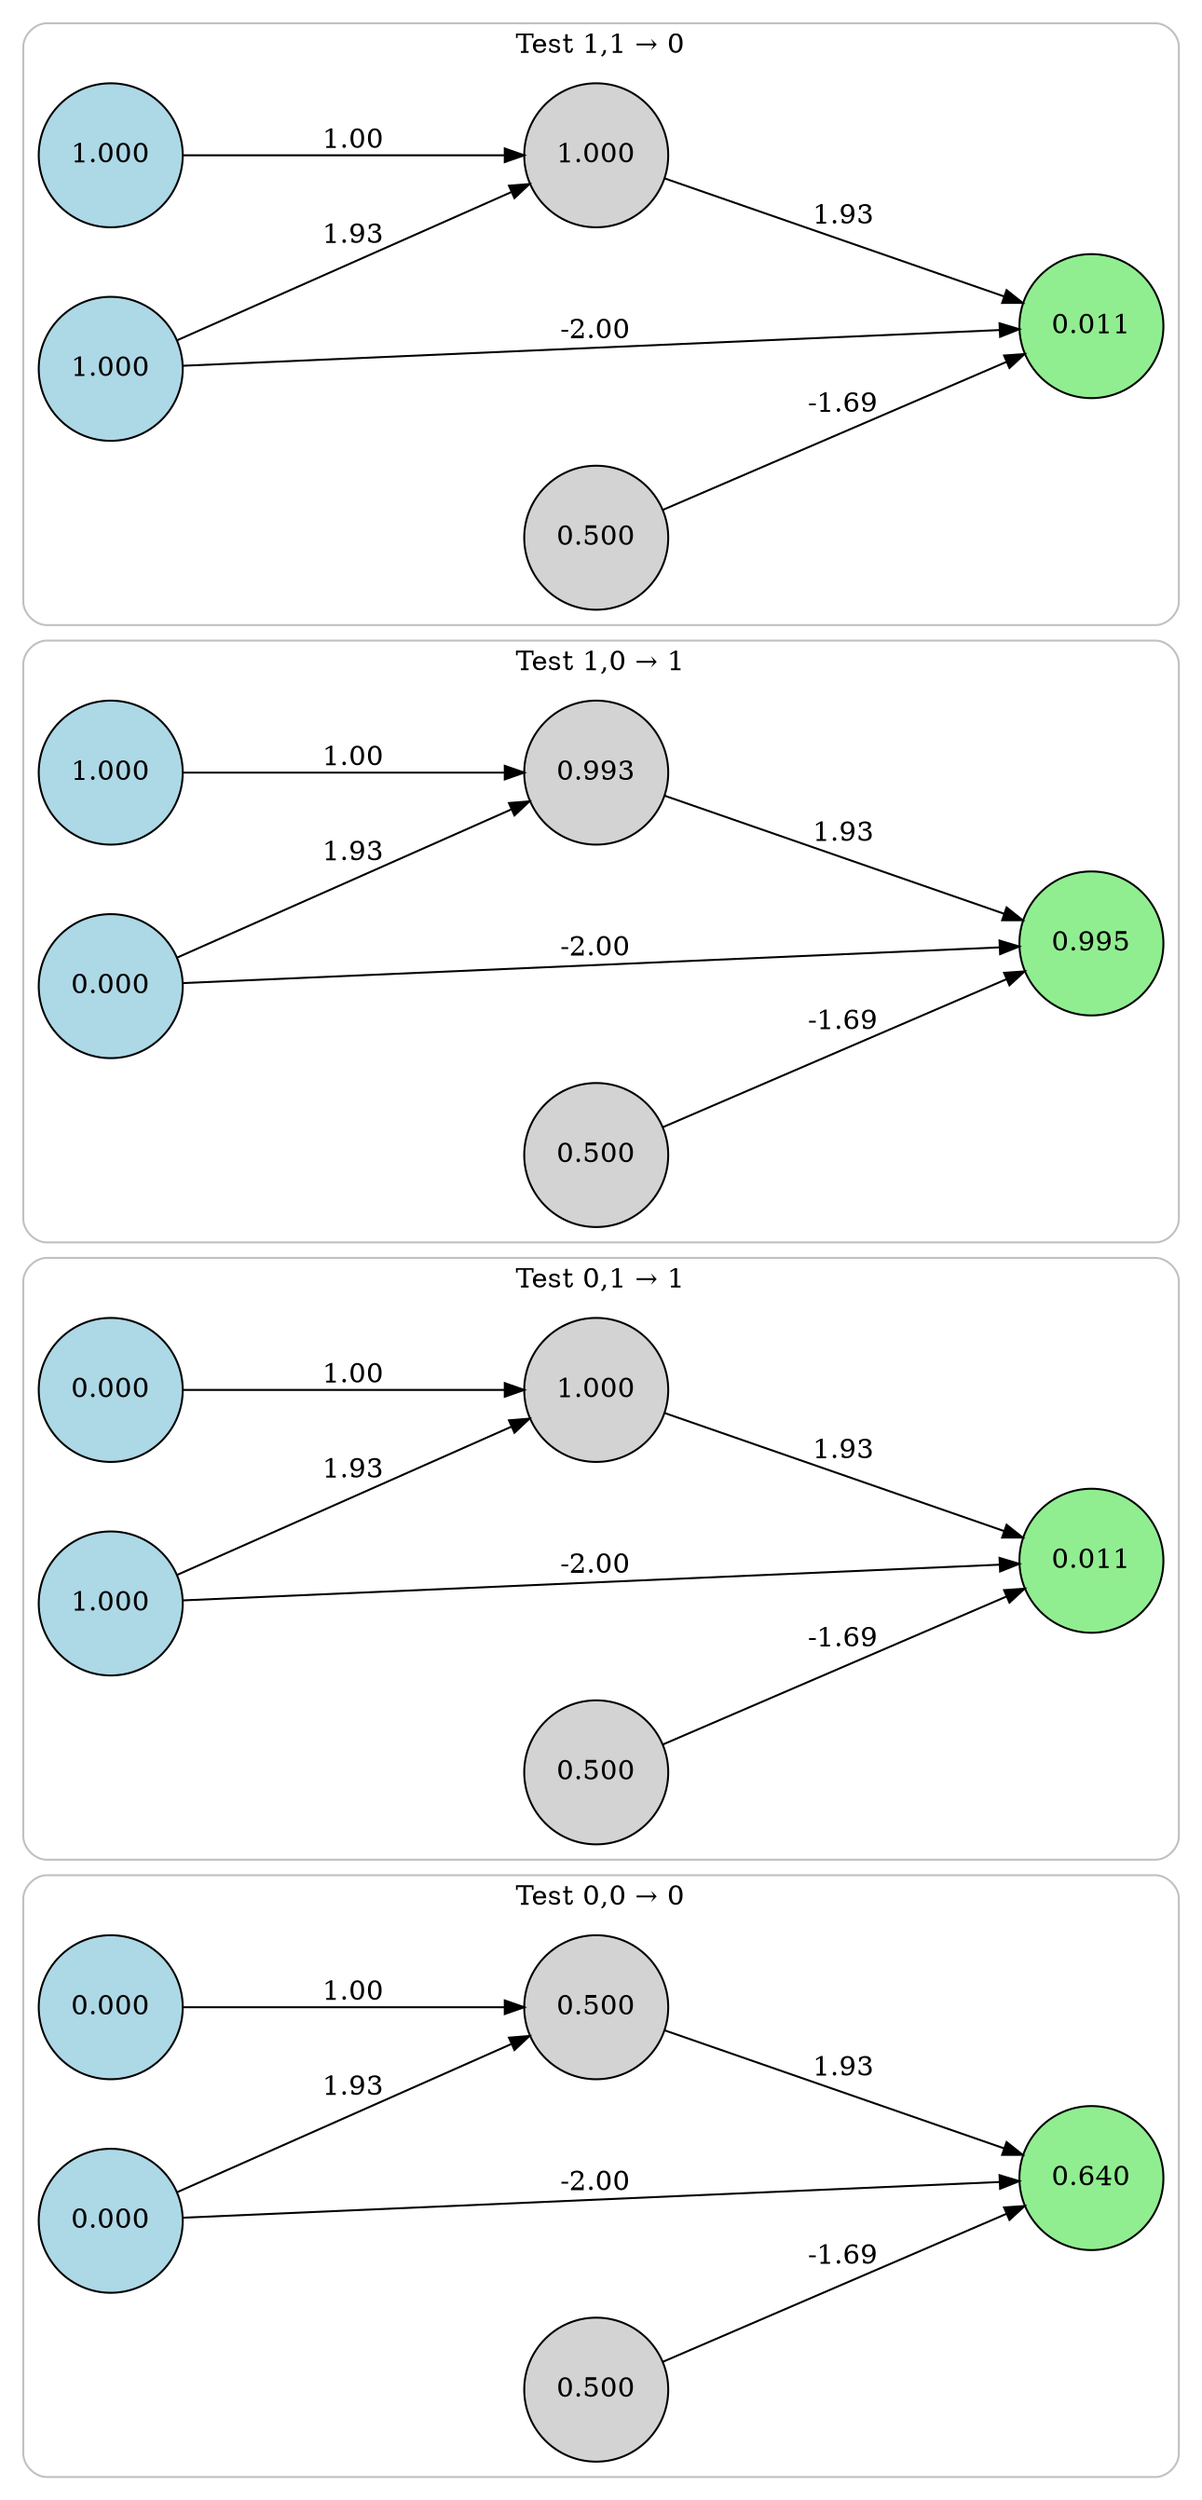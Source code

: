 digraph neat {
  compound=true;
  rankdir=LR;
  node [shape=circle];
  ranksep=2.0;
  nodesep=0.5;
  subgraph cluster_0 {
    label="Test 0,0 → 0";
    style=rounded;
    color=gray;
    node0_0 [label="0.000", style=filled, fillcolor=lightblue];
    node1_0 [label="0.000", style=filled, fillcolor=lightblue];
    node100_0 [label="0.640", style=filled, fillcolor=lightgreen];
    node174_0 [label="0.500", style=filled, fillcolor=lightgray];
    node175_0 [label="0.500", style=filled, fillcolor=lightgray];
    node1_0 -> node100_0 [label="-2.00"];
    node174_0 -> node100_0 [label="-1.69"];
    node0_0 -> node175_0 [label="1.00"];
    node175_0 -> node100_0 [label="1.93"];
    node1_0 -> node175_0 [label="1.93"];
  }
  subgraph cluster_1 {
    label="Test 0,1 → 1";
    style=rounded;
    color=gray;
    node0_1 [label="0.000", style=filled, fillcolor=lightblue];
    node1_1 [label="1.000", style=filled, fillcolor=lightblue];
    node100_1 [label="0.011", style=filled, fillcolor=lightgreen];
    node174_1 [label="0.500", style=filled, fillcolor=lightgray];
    node175_1 [label="1.000", style=filled, fillcolor=lightgray];
    node1_1 -> node100_1 [label="-2.00"];
    node174_1 -> node100_1 [label="-1.69"];
    node0_1 -> node175_1 [label="1.00"];
    node175_1 -> node100_1 [label="1.93"];
    node1_1 -> node175_1 [label="1.93"];
  }
  subgraph cluster_2 {
    label="Test 1,0 → 1";
    style=rounded;
    color=gray;
    node0_2 [label="1.000", style=filled, fillcolor=lightblue];
    node1_2 [label="0.000", style=filled, fillcolor=lightblue];
    node100_2 [label="0.995", style=filled, fillcolor=lightgreen];
    node174_2 [label="0.500", style=filled, fillcolor=lightgray];
    node175_2 [label="0.993", style=filled, fillcolor=lightgray];
    node1_2 -> node100_2 [label="-2.00"];
    node174_2 -> node100_2 [label="-1.69"];
    node0_2 -> node175_2 [label="1.00"];
    node175_2 -> node100_2 [label="1.93"];
    node1_2 -> node175_2 [label="1.93"];
  }
  subgraph cluster_3 {
    label="Test 1,1 → 0";
    style=rounded;
    color=gray;
    node0_3 [label="1.000", style=filled, fillcolor=lightblue];
    node1_3 [label="1.000", style=filled, fillcolor=lightblue];
    node100_3 [label="0.011", style=filled, fillcolor=lightgreen];
    node174_3 [label="0.500", style=filled, fillcolor=lightgray];
    node175_3 [label="1.000", style=filled, fillcolor=lightgray];
    node1_3 -> node100_3 [label="-2.00"];
    node174_3 -> node100_3 [label="-1.69"];
    node0_3 -> node175_3 [label="1.00"];
    node175_3 -> node100_3 [label="1.93"];
    node1_3 -> node175_3 [label="1.93"];
  }
}
